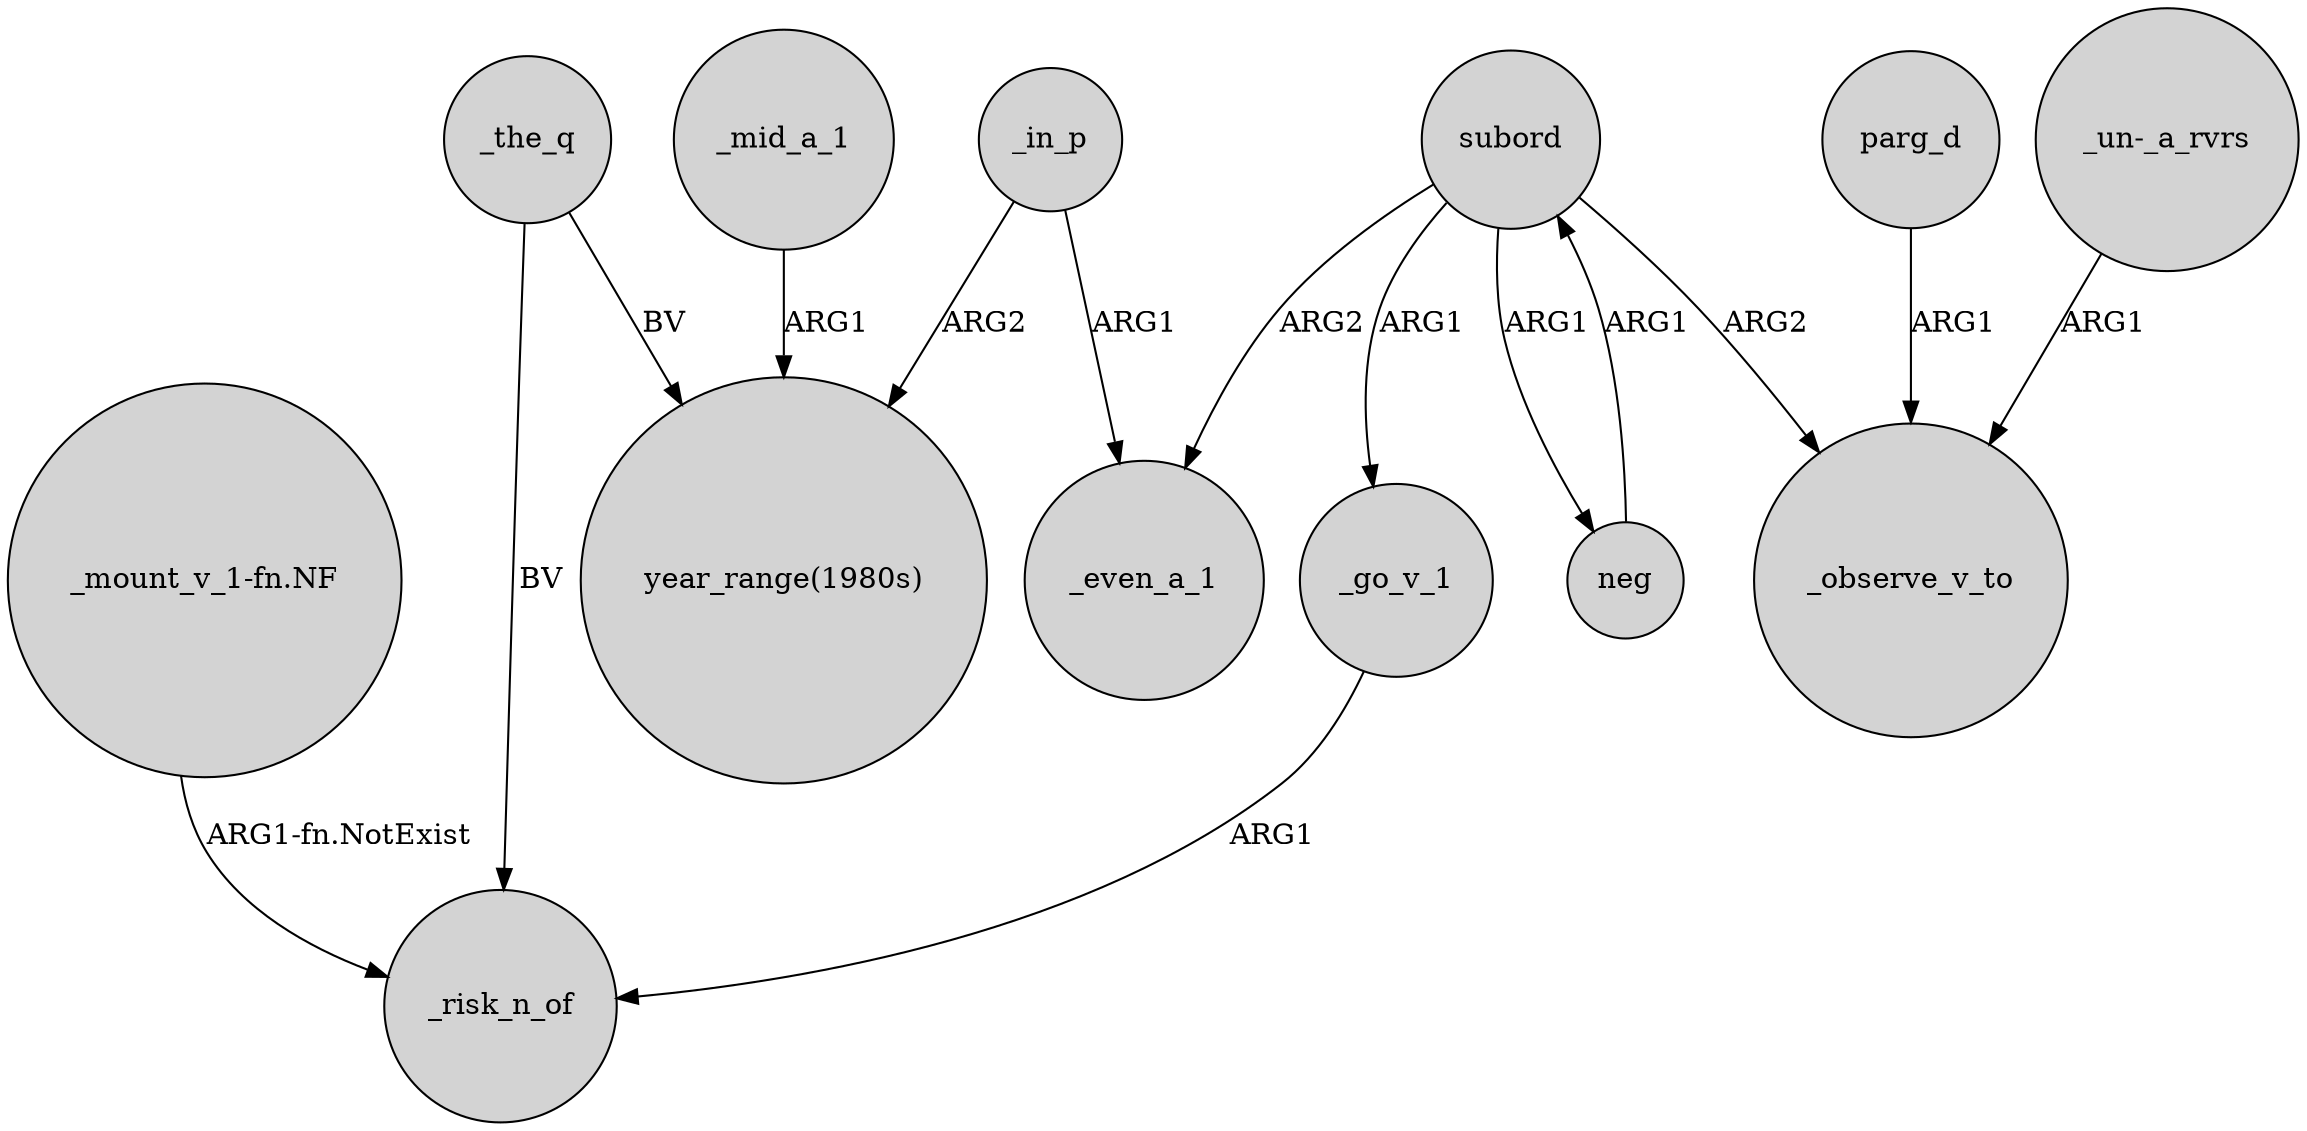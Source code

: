 digraph {
	node [shape=circle style=filled]
	"_mount_v_1-fn.NF" -> _risk_n_of [label="ARG1-fn.NotExist"]
	_in_p -> "year_range(1980s)" [label=ARG2]
	_mid_a_1 -> "year_range(1980s)" [label=ARG1]
	subord -> _go_v_1 [label=ARG1]
	_in_p -> _even_a_1 [label=ARG1]
	parg_d -> _observe_v_to [label=ARG1]
	neg -> subord [label=ARG1]
	"_un-_a_rvrs" -> _observe_v_to [label=ARG1]
	subord -> neg [label=ARG1]
	subord -> _even_a_1 [label=ARG2]
	_the_q -> _risk_n_of [label=BV]
	_go_v_1 -> _risk_n_of [label=ARG1]
	_the_q -> "year_range(1980s)" [label=BV]
	subord -> _observe_v_to [label=ARG2]
}

